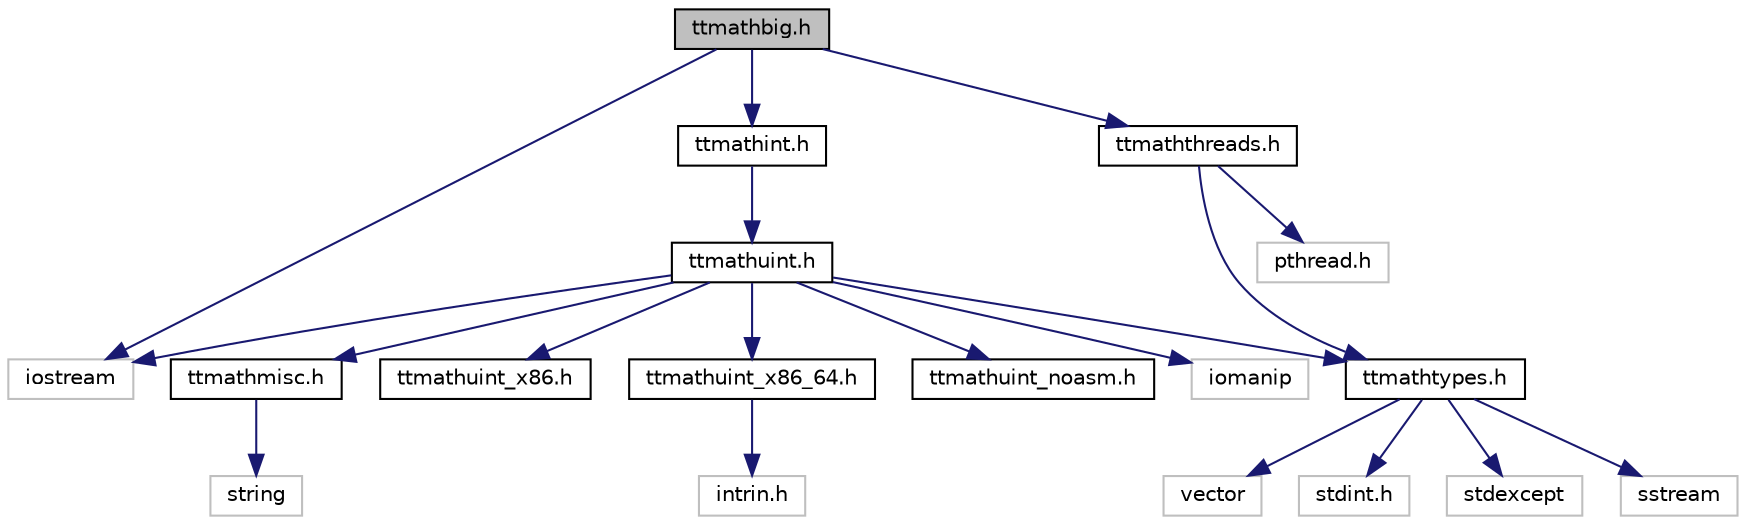 digraph "ttmathbig.h"
{
 // LATEX_PDF_SIZE
  edge [fontname="Helvetica",fontsize="10",labelfontname="Helvetica",labelfontsize="10"];
  node [fontname="Helvetica",fontsize="10",shape=record];
  Node0 [label="ttmathbig.h",height=0.2,width=0.4,color="black", fillcolor="grey75", style="filled", fontcolor="black",tooltip="A Class for representing floating point numbers."];
  Node0 -> Node1 [color="midnightblue",fontsize="10",style="solid",fontname="Helvetica"];
  Node1 [label="ttmathint.h",height=0.2,width=0.4,color="black", fillcolor="white", style="filled",URL="$ttmathint_8h.html",tooltip="template class Int<uint>"];
  Node1 -> Node2 [color="midnightblue",fontsize="10",style="solid",fontname="Helvetica"];
  Node2 [label="ttmathuint.h",height=0.2,width=0.4,color="black", fillcolor="white", style="filled",URL="$ttmathuint_8h.html",tooltip="template class UInt<uint>"];
  Node2 -> Node3 [color="midnightblue",fontsize="10",style="solid",fontname="Helvetica"];
  Node3 [label="iostream",height=0.2,width=0.4,color="grey75", fillcolor="white", style="filled",tooltip=" "];
  Node2 -> Node4 [color="midnightblue",fontsize="10",style="solid",fontname="Helvetica"];
  Node4 [label="iomanip",height=0.2,width=0.4,color="grey75", fillcolor="white", style="filled",tooltip=" "];
  Node2 -> Node5 [color="midnightblue",fontsize="10",style="solid",fontname="Helvetica"];
  Node5 [label="ttmathtypes.h",height=0.2,width=0.4,color="black", fillcolor="white", style="filled",URL="$ttmathtypes_8h.html",tooltip="constants used in the library"];
  Node5 -> Node6 [color="midnightblue",fontsize="10",style="solid",fontname="Helvetica"];
  Node6 [label="stdexcept",height=0.2,width=0.4,color="grey75", fillcolor="white", style="filled",tooltip=" "];
  Node5 -> Node7 [color="midnightblue",fontsize="10",style="solid",fontname="Helvetica"];
  Node7 [label="sstream",height=0.2,width=0.4,color="grey75", fillcolor="white", style="filled",tooltip=" "];
  Node5 -> Node8 [color="midnightblue",fontsize="10",style="solid",fontname="Helvetica"];
  Node8 [label="vector",height=0.2,width=0.4,color="grey75", fillcolor="white", style="filled",tooltip=" "];
  Node5 -> Node9 [color="midnightblue",fontsize="10",style="solid",fontname="Helvetica"];
  Node9 [label="stdint.h",height=0.2,width=0.4,color="grey75", fillcolor="white", style="filled",tooltip=" "];
  Node2 -> Node10 [color="midnightblue",fontsize="10",style="solid",fontname="Helvetica"];
  Node10 [label="ttmathmisc.h",height=0.2,width=0.4,color="black", fillcolor="white", style="filled",URL="$ttmathmisc_8h.html",tooltip="some helpful functions"];
  Node10 -> Node11 [color="midnightblue",fontsize="10",style="solid",fontname="Helvetica"];
  Node11 [label="string",height=0.2,width=0.4,color="grey75", fillcolor="white", style="filled",tooltip=" "];
  Node2 -> Node12 [color="midnightblue",fontsize="10",style="solid",fontname="Helvetica"];
  Node12 [label="ttmathuint_x86.h",height=0.2,width=0.4,color="black", fillcolor="white", style="filled",URL="$ttmathuint__x86_8h.html",tooltip="template class UInt<uint> with assembler code for 32bit x86 processors"];
  Node2 -> Node13 [color="midnightblue",fontsize="10",style="solid",fontname="Helvetica"];
  Node13 [label="ttmathuint_x86_64.h",height=0.2,width=0.4,color="black", fillcolor="white", style="filled",URL="$ttmathuint__x86__64_8h.html",tooltip="template class UInt<uint> with assembler code for 64bit x86_64 processors"];
  Node13 -> Node14 [color="midnightblue",fontsize="10",style="solid",fontname="Helvetica"];
  Node14 [label="intrin.h",height=0.2,width=0.4,color="grey75", fillcolor="white", style="filled",tooltip=" "];
  Node2 -> Node15 [color="midnightblue",fontsize="10",style="solid",fontname="Helvetica"];
  Node15 [label="ttmathuint_noasm.h",height=0.2,width=0.4,color="black", fillcolor="white", style="filled",URL="$ttmathuint__noasm_8h.html",tooltip="template class UInt<uint> with methods without any assembler code (used for no-asm version of ttmath)"];
  Node0 -> Node16 [color="midnightblue",fontsize="10",style="solid",fontname="Helvetica"];
  Node16 [label="ttmaththreads.h",height=0.2,width=0.4,color="black", fillcolor="white", style="filled",URL="$ttmaththreads_8h.html",tooltip="Some objects used in multithreads environment."];
  Node16 -> Node5 [color="midnightblue",fontsize="10",style="solid",fontname="Helvetica"];
  Node16 -> Node17 [color="midnightblue",fontsize="10",style="solid",fontname="Helvetica"];
  Node17 [label="pthread.h",height=0.2,width=0.4,color="grey75", fillcolor="white", style="filled",tooltip=" "];
  Node0 -> Node3 [color="midnightblue",fontsize="10",style="solid",fontname="Helvetica"];
}
